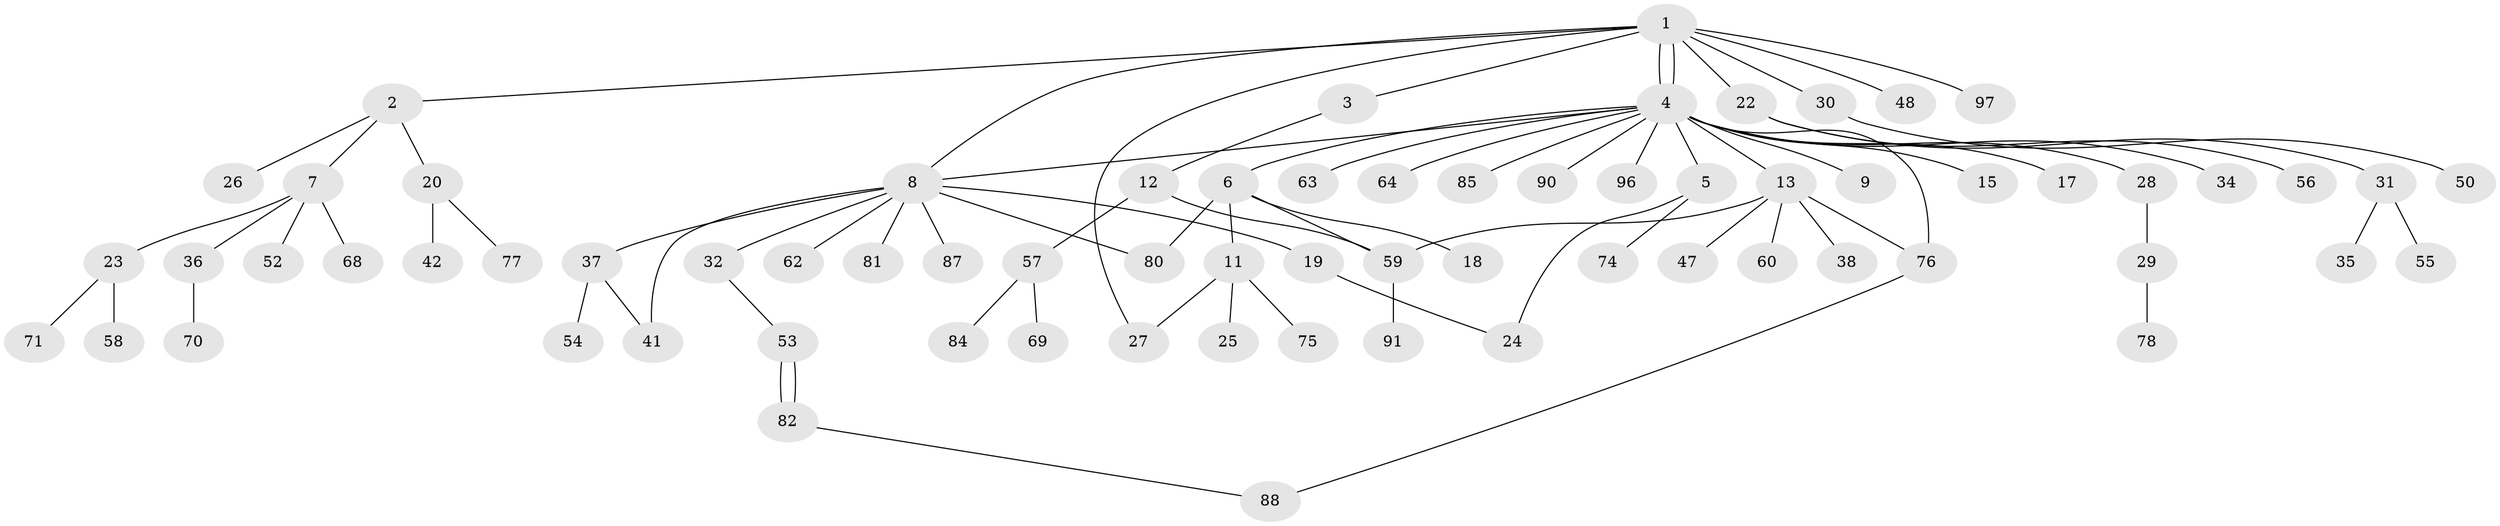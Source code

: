 // original degree distribution, {8: 0.01020408163265306, 4: 0.09183673469387756, 2: 0.16326530612244897, 17: 0.01020408163265306, 3: 0.11224489795918367, 5: 0.030612244897959183, 6: 0.02040816326530612, 13: 0.01020408163265306, 1: 0.5510204081632653}
// Generated by graph-tools (version 1.1) at 2025/41/03/06/25 10:41:46]
// undirected, 70 vertices, 80 edges
graph export_dot {
graph [start="1"]
  node [color=gray90,style=filled];
  1 [super="+10"];
  2;
  3;
  4 [super="+16"];
  5 [super="+44"];
  6 [super="+66"];
  7 [super="+89"];
  8 [super="+21"];
  9;
  11 [super="+14"];
  12 [super="+65"];
  13 [super="+92"];
  15;
  17;
  18;
  19 [super="+98"];
  20 [super="+40"];
  22;
  23 [super="+72"];
  24;
  25;
  26 [super="+39"];
  27;
  28;
  29 [super="+33"];
  30 [super="+45"];
  31 [super="+61"];
  32 [super="+43"];
  34 [super="+46"];
  35;
  36 [super="+93"];
  37 [super="+49"];
  38 [super="+51"];
  41 [super="+95"];
  42;
  47 [super="+79"];
  48;
  50;
  52;
  53;
  54;
  55;
  56 [super="+67"];
  57 [super="+94"];
  58;
  59 [super="+73"];
  60;
  62;
  63;
  64;
  68;
  69;
  70;
  71;
  74;
  75;
  76;
  77;
  78;
  80 [super="+86"];
  81;
  82 [super="+83"];
  84;
  85;
  87;
  88;
  90;
  91;
  96;
  97;
  1 -- 2;
  1 -- 3;
  1 -- 4;
  1 -- 4;
  1 -- 22;
  1 -- 30;
  1 -- 97;
  1 -- 8;
  1 -- 48;
  1 -- 27;
  2 -- 7;
  2 -- 20;
  2 -- 26;
  3 -- 12;
  4 -- 5;
  4 -- 6;
  4 -- 8;
  4 -- 9;
  4 -- 13;
  4 -- 15;
  4 -- 17;
  4 -- 28;
  4 -- 34;
  4 -- 63;
  4 -- 64;
  4 -- 85;
  4 -- 90;
  4 -- 96;
  4 -- 76;
  5 -- 24;
  5 -- 74;
  6 -- 11;
  6 -- 18;
  6 -- 59;
  6 -- 80;
  7 -- 23;
  7 -- 36;
  7 -- 52;
  7 -- 68;
  8 -- 19;
  8 -- 32;
  8 -- 37;
  8 -- 41 [weight=2];
  8 -- 62;
  8 -- 80 [weight=2];
  8 -- 81;
  8 -- 87;
  11 -- 25;
  11 -- 27;
  11 -- 75;
  12 -- 57;
  12 -- 59;
  13 -- 38;
  13 -- 47;
  13 -- 59;
  13 -- 60;
  13 -- 76;
  19 -- 24;
  20 -- 42;
  20 -- 77;
  22 -- 31;
  22 -- 56;
  23 -- 58;
  23 -- 71;
  28 -- 29;
  29 -- 78;
  30 -- 50;
  31 -- 35;
  31 -- 55;
  32 -- 53;
  36 -- 70;
  37 -- 54;
  37 -- 41;
  53 -- 82;
  53 -- 82;
  57 -- 69;
  57 -- 84;
  59 -- 91;
  76 -- 88;
  82 -- 88;
}
